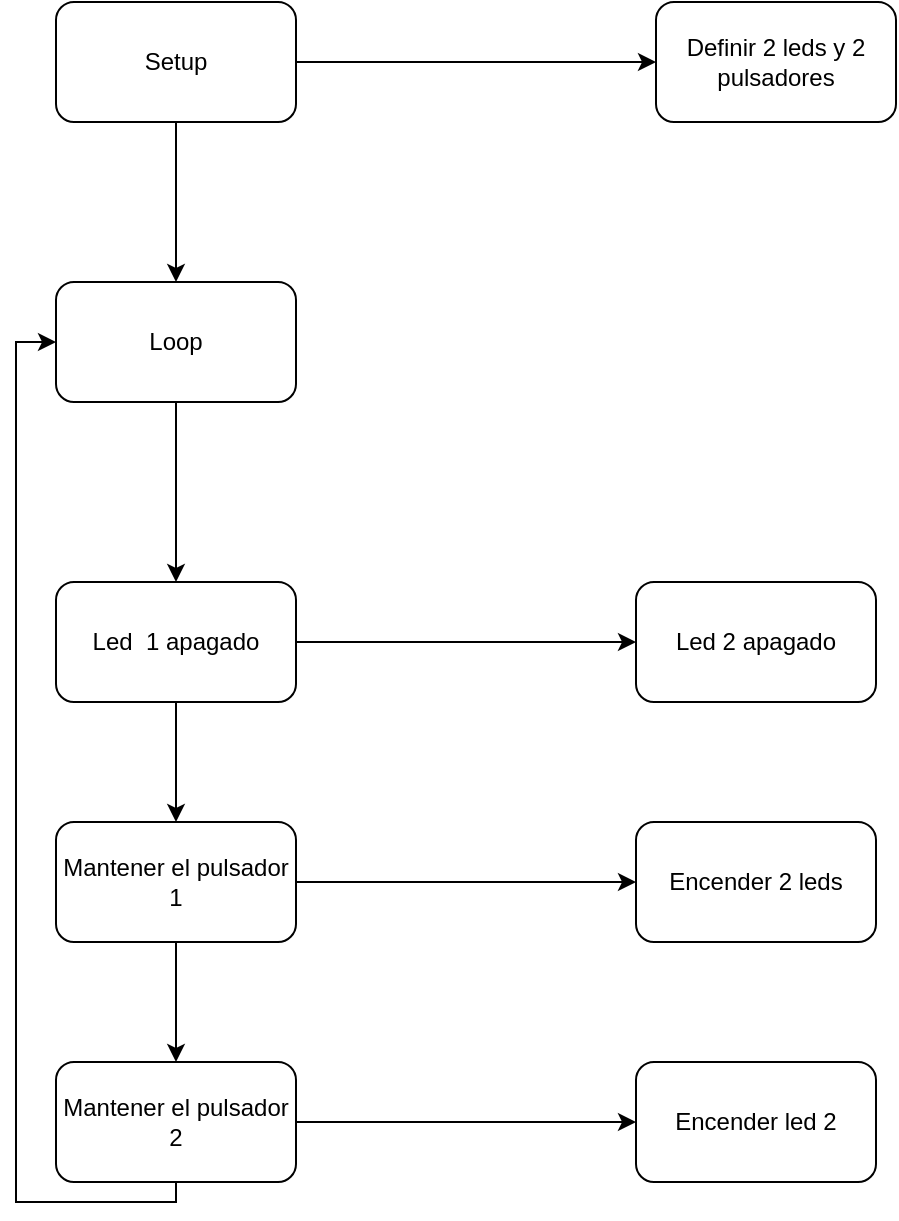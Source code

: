 <mxfile version="13.7.3" type="github">
  <diagram id="F8oWOpNEr45UN_NQ9jit" name="Page-1">
    <mxGraphModel dx="868" dy="450" grid="1" gridSize="10" guides="1" tooltips="1" connect="1" arrows="1" fold="1" page="1" pageScale="1" pageWidth="827" pageHeight="1169" math="0" shadow="0">
      <root>
        <mxCell id="0" />
        <mxCell id="1" parent="0" />
        <mxCell id="I9IyNeRwOy2HTz5-5BN5-2" style="edgeStyle=orthogonalEdgeStyle;rounded=0;orthogonalLoop=1;jettySize=auto;html=1;" edge="1" parent="1" source="I9IyNeRwOy2HTz5-5BN5-1" target="I9IyNeRwOy2HTz5-5BN5-3">
          <mxGeometry relative="1" as="geometry">
            <mxPoint x="500" y="70" as="targetPoint" />
          </mxGeometry>
        </mxCell>
        <mxCell id="I9IyNeRwOy2HTz5-5BN5-4" style="edgeStyle=orthogonalEdgeStyle;rounded=0;orthogonalLoop=1;jettySize=auto;html=1;" edge="1" parent="1" source="I9IyNeRwOy2HTz5-5BN5-1" target="I9IyNeRwOy2HTz5-5BN5-5">
          <mxGeometry relative="1" as="geometry">
            <mxPoint x="250" y="190" as="targetPoint" />
          </mxGeometry>
        </mxCell>
        <mxCell id="I9IyNeRwOy2HTz5-5BN5-1" value="Setup" style="rounded=1;whiteSpace=wrap;html=1;" vertex="1" parent="1">
          <mxGeometry x="190" y="40" width="120" height="60" as="geometry" />
        </mxCell>
        <mxCell id="I9IyNeRwOy2HTz5-5BN5-3" value="Definir 2 leds y 2 pulsadores" style="rounded=1;whiteSpace=wrap;html=1;" vertex="1" parent="1">
          <mxGeometry x="490" y="40" width="120" height="60" as="geometry" />
        </mxCell>
        <mxCell id="I9IyNeRwOy2HTz5-5BN5-6" style="edgeStyle=orthogonalEdgeStyle;rounded=0;orthogonalLoop=1;jettySize=auto;html=1;" edge="1" parent="1" source="I9IyNeRwOy2HTz5-5BN5-5">
          <mxGeometry relative="1" as="geometry">
            <mxPoint x="250" y="330" as="targetPoint" />
          </mxGeometry>
        </mxCell>
        <mxCell id="I9IyNeRwOy2HTz5-5BN5-5" value="Loop" style="rounded=1;whiteSpace=wrap;html=1;" vertex="1" parent="1">
          <mxGeometry x="190" y="180" width="120" height="60" as="geometry" />
        </mxCell>
        <mxCell id="I9IyNeRwOy2HTz5-5BN5-8" style="edgeStyle=orthogonalEdgeStyle;rounded=0;orthogonalLoop=1;jettySize=auto;html=1;" edge="1" parent="1" source="I9IyNeRwOy2HTz5-5BN5-7">
          <mxGeometry relative="1" as="geometry">
            <mxPoint x="480" y="360" as="targetPoint" />
          </mxGeometry>
        </mxCell>
        <mxCell id="I9IyNeRwOy2HTz5-5BN5-15" style="edgeStyle=orthogonalEdgeStyle;rounded=0;orthogonalLoop=1;jettySize=auto;html=1;" edge="1" parent="1" source="I9IyNeRwOy2HTz5-5BN5-7" target="I9IyNeRwOy2HTz5-5BN5-10">
          <mxGeometry relative="1" as="geometry" />
        </mxCell>
        <mxCell id="I9IyNeRwOy2HTz5-5BN5-7" value="Led&amp;nbsp; 1 apagado" style="rounded=1;whiteSpace=wrap;html=1;" vertex="1" parent="1">
          <mxGeometry x="190" y="330" width="120" height="60" as="geometry" />
        </mxCell>
        <mxCell id="I9IyNeRwOy2HTz5-5BN5-9" value="Led 2 apagado" style="rounded=1;whiteSpace=wrap;html=1;" vertex="1" parent="1">
          <mxGeometry x="480" y="330" width="120" height="60" as="geometry" />
        </mxCell>
        <mxCell id="I9IyNeRwOy2HTz5-5BN5-12" style="edgeStyle=orthogonalEdgeStyle;rounded=0;orthogonalLoop=1;jettySize=auto;html=1;entryX=0;entryY=0.5;entryDx=0;entryDy=0;" edge="1" parent="1" source="I9IyNeRwOy2HTz5-5BN5-10" target="I9IyNeRwOy2HTz5-5BN5-11">
          <mxGeometry relative="1" as="geometry" />
        </mxCell>
        <mxCell id="I9IyNeRwOy2HTz5-5BN5-16" style="edgeStyle=orthogonalEdgeStyle;rounded=0;orthogonalLoop=1;jettySize=auto;html=1;entryX=0.5;entryY=0;entryDx=0;entryDy=0;" edge="1" parent="1" source="I9IyNeRwOy2HTz5-5BN5-10" target="I9IyNeRwOy2HTz5-5BN5-13">
          <mxGeometry relative="1" as="geometry" />
        </mxCell>
        <mxCell id="I9IyNeRwOy2HTz5-5BN5-10" value="Mantener el pulsador 1" style="rounded=1;whiteSpace=wrap;html=1;" vertex="1" parent="1">
          <mxGeometry x="190" y="450" width="120" height="60" as="geometry" />
        </mxCell>
        <mxCell id="I9IyNeRwOy2HTz5-5BN5-11" value="Encender 2 leds" style="rounded=1;whiteSpace=wrap;html=1;" vertex="1" parent="1">
          <mxGeometry x="480" y="450" width="120" height="60" as="geometry" />
        </mxCell>
        <mxCell id="I9IyNeRwOy2HTz5-5BN5-17" style="edgeStyle=orthogonalEdgeStyle;rounded=0;orthogonalLoop=1;jettySize=auto;html=1;" edge="1" parent="1" source="I9IyNeRwOy2HTz5-5BN5-13" target="I9IyNeRwOy2HTz5-5BN5-14">
          <mxGeometry relative="1" as="geometry" />
        </mxCell>
        <mxCell id="I9IyNeRwOy2HTz5-5BN5-18" style="edgeStyle=orthogonalEdgeStyle;rounded=0;orthogonalLoop=1;jettySize=auto;html=1;entryX=0;entryY=0.5;entryDx=0;entryDy=0;" edge="1" parent="1" source="I9IyNeRwOy2HTz5-5BN5-13" target="I9IyNeRwOy2HTz5-5BN5-5">
          <mxGeometry relative="1" as="geometry">
            <Array as="points">
              <mxPoint x="250" y="640" />
              <mxPoint x="170" y="640" />
              <mxPoint x="170" y="210" />
            </Array>
          </mxGeometry>
        </mxCell>
        <mxCell id="I9IyNeRwOy2HTz5-5BN5-13" value="Mantener el pulsador 2" style="rounded=1;whiteSpace=wrap;html=1;" vertex="1" parent="1">
          <mxGeometry x="190" y="570" width="120" height="60" as="geometry" />
        </mxCell>
        <mxCell id="I9IyNeRwOy2HTz5-5BN5-14" value="Encender led 2" style="rounded=1;whiteSpace=wrap;html=1;" vertex="1" parent="1">
          <mxGeometry x="480" y="570" width="120" height="60" as="geometry" />
        </mxCell>
      </root>
    </mxGraphModel>
  </diagram>
</mxfile>
